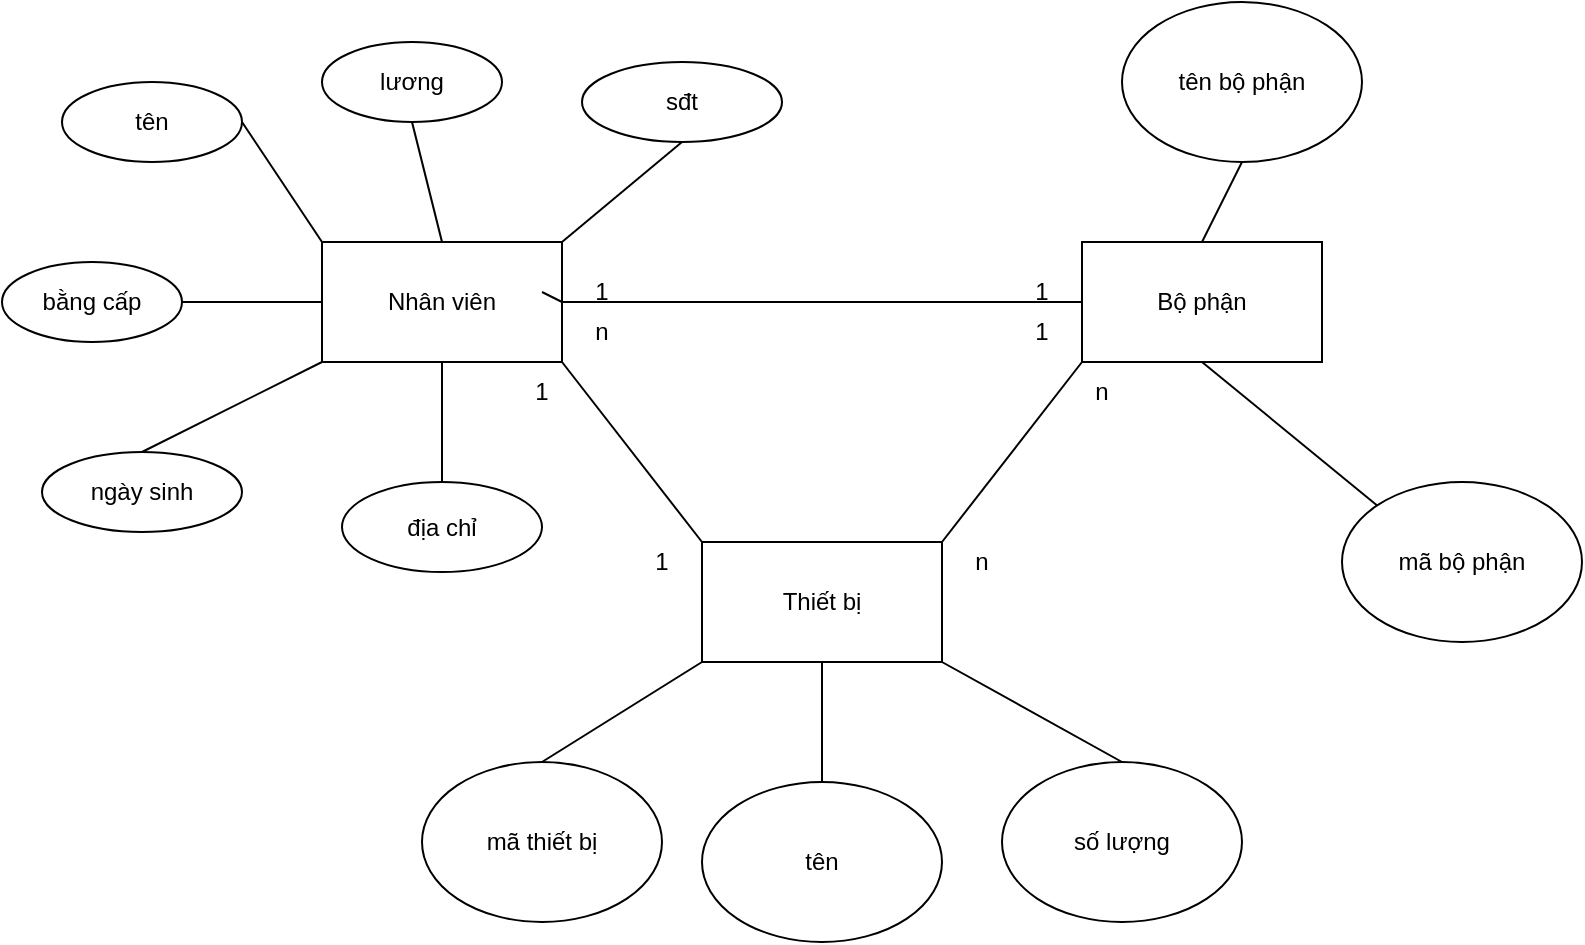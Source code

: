 <mxfile version="19.0.3" type="device"><diagram id="rqXIEHliCm2Uz_guf1Qm" name="Page-1"><mxGraphModel dx="1102" dy="682" grid="1" gridSize="10" guides="1" tooltips="1" connect="1" arrows="1" fold="1" page="1" pageScale="1" pageWidth="850" pageHeight="1100" math="0" shadow="0"><root><mxCell id="0"/><mxCell id="1" parent="0"/><mxCell id="-pv3QwdcwFKNryak-8r1-1" value="Nhân viên" style="rounded=0;whiteSpace=wrap;html=1;" vertex="1" parent="1"><mxGeometry x="170" y="180" width="120" height="60" as="geometry"/></mxCell><mxCell id="-pv3QwdcwFKNryak-8r1-2" value="Bộ phận" style="rounded=0;whiteSpace=wrap;html=1;" vertex="1" parent="1"><mxGeometry x="550" y="180" width="120" height="60" as="geometry"/></mxCell><mxCell id="-pv3QwdcwFKNryak-8r1-3" value="Thiết bị" style="rounded=0;whiteSpace=wrap;html=1;" vertex="1" parent="1"><mxGeometry x="360" y="330" width="120" height="60" as="geometry"/></mxCell><mxCell id="-pv3QwdcwFKNryak-8r1-4" value="tên" style="ellipse;whiteSpace=wrap;html=1;" vertex="1" parent="1"><mxGeometry x="40" y="100" width="90" height="40" as="geometry"/></mxCell><mxCell id="-pv3QwdcwFKNryak-8r1-5" value="lương" style="ellipse;whiteSpace=wrap;html=1;" vertex="1" parent="1"><mxGeometry x="170" y="80" width="90" height="40" as="geometry"/></mxCell><mxCell id="-pv3QwdcwFKNryak-8r1-6" value="bằng cấp" style="ellipse;whiteSpace=wrap;html=1;" vertex="1" parent="1"><mxGeometry x="10" y="190" width="90" height="40" as="geometry"/></mxCell><mxCell id="-pv3QwdcwFKNryak-8r1-7" value="ngày sinh" style="ellipse;whiteSpace=wrap;html=1;" vertex="1" parent="1"><mxGeometry x="30" y="285" width="100" height="40" as="geometry"/></mxCell><mxCell id="-pv3QwdcwFKNryak-8r1-8" value="sđt" style="ellipse;whiteSpace=wrap;html=1;" vertex="1" parent="1"><mxGeometry x="300" y="90" width="100" height="40" as="geometry"/></mxCell><mxCell id="-pv3QwdcwFKNryak-8r1-9" value="địa chỉ" style="ellipse;whiteSpace=wrap;html=1;" vertex="1" parent="1"><mxGeometry x="180" y="300" width="100" height="45" as="geometry"/></mxCell><mxCell id="-pv3QwdcwFKNryak-8r1-10" value="" style="endArrow=none;html=1;rounded=0;exitX=0;exitY=0;exitDx=0;exitDy=0;entryX=1;entryY=1;entryDx=0;entryDy=0;" edge="1" parent="1" source="-pv3QwdcwFKNryak-8r1-3" target="-pv3QwdcwFKNryak-8r1-1"><mxGeometry width="50" height="50" relative="1" as="geometry"><mxPoint x="400" y="380" as="sourcePoint"/><mxPoint x="450" y="330" as="targetPoint"/></mxGeometry></mxCell><mxCell id="-pv3QwdcwFKNryak-8r1-11" value="" style="endArrow=none;html=1;rounded=0;exitX=1;exitY=0;exitDx=0;exitDy=0;entryX=0;entryY=1;entryDx=0;entryDy=0;" edge="1" parent="1" source="-pv3QwdcwFKNryak-8r1-3" target="-pv3QwdcwFKNryak-8r1-2"><mxGeometry width="50" height="50" relative="1" as="geometry"><mxPoint x="400" y="380" as="sourcePoint"/><mxPoint x="450" y="330" as="targetPoint"/></mxGeometry></mxCell><mxCell id="-pv3QwdcwFKNryak-8r1-12" value="" style="endArrow=none;html=1;rounded=0;exitX=1;exitY=0.5;exitDx=0;exitDy=0;entryX=0;entryY=0.5;entryDx=0;entryDy=0;startArrow=none;" edge="1" parent="1" source="-pv3QwdcwFKNryak-8r1-1" target="-pv3QwdcwFKNryak-8r1-2"><mxGeometry width="50" height="50" relative="1" as="geometry"><mxPoint x="340" y="205" as="sourcePoint"/><mxPoint x="450" y="330" as="targetPoint"/></mxGeometry></mxCell><mxCell id="-pv3QwdcwFKNryak-8r1-13" value="mã thiết bị" style="ellipse;whiteSpace=wrap;html=1;" vertex="1" parent="1"><mxGeometry x="220" y="440" width="120" height="80" as="geometry"/></mxCell><mxCell id="-pv3QwdcwFKNryak-8r1-14" value="tên" style="ellipse;whiteSpace=wrap;html=1;" vertex="1" parent="1"><mxGeometry x="360" y="450" width="120" height="80" as="geometry"/></mxCell><mxCell id="-pv3QwdcwFKNryak-8r1-15" value="số lượng" style="ellipse;whiteSpace=wrap;html=1;" vertex="1" parent="1"><mxGeometry x="510" y="440" width="120" height="80" as="geometry"/></mxCell><mxCell id="-pv3QwdcwFKNryak-8r1-16" value="tên bộ phận" style="ellipse;whiteSpace=wrap;html=1;" vertex="1" parent="1"><mxGeometry x="570" y="60" width="120" height="80" as="geometry"/></mxCell><mxCell id="-pv3QwdcwFKNryak-8r1-18" value="mã bộ phận" style="ellipse;whiteSpace=wrap;html=1;" vertex="1" parent="1"><mxGeometry x="680" y="300" width="120" height="80" as="geometry"/></mxCell><mxCell id="-pv3QwdcwFKNryak-8r1-19" value="" style="endArrow=none;html=1;rounded=0;exitX=0.5;exitY=0;exitDx=0;exitDy=0;entryX=0.5;entryY=1;entryDx=0;entryDy=0;" edge="1" parent="1" source="-pv3QwdcwFKNryak-8r1-14" target="-pv3QwdcwFKNryak-8r1-3"><mxGeometry width="50" height="50" relative="1" as="geometry"><mxPoint x="400" y="380" as="sourcePoint"/><mxPoint x="450" y="330" as="targetPoint"/></mxGeometry></mxCell><mxCell id="-pv3QwdcwFKNryak-8r1-20" value="" style="endArrow=none;html=1;rounded=0;exitX=0;exitY=1;exitDx=0;exitDy=0;entryX=0.5;entryY=0;entryDx=0;entryDy=0;" edge="1" parent="1" source="-pv3QwdcwFKNryak-8r1-3" target="-pv3QwdcwFKNryak-8r1-13"><mxGeometry width="50" height="50" relative="1" as="geometry"><mxPoint x="400" y="380" as="sourcePoint"/><mxPoint x="450" y="330" as="targetPoint"/></mxGeometry></mxCell><mxCell id="-pv3QwdcwFKNryak-8r1-21" value="" style="endArrow=none;html=1;rounded=0;exitX=1;exitY=1;exitDx=0;exitDy=0;entryX=0.5;entryY=0;entryDx=0;entryDy=0;" edge="1" parent="1" source="-pv3QwdcwFKNryak-8r1-3" target="-pv3QwdcwFKNryak-8r1-15"><mxGeometry width="50" height="50" relative="1" as="geometry"><mxPoint x="400" y="380" as="sourcePoint"/><mxPoint x="450" y="330" as="targetPoint"/></mxGeometry></mxCell><mxCell id="-pv3QwdcwFKNryak-8r1-22" value="" style="endArrow=none;html=1;rounded=0;entryX=0.5;entryY=0;entryDx=0;entryDy=0;" edge="1" parent="1" source="-pv3QwdcwFKNryak-8r1-1" target="-pv3QwdcwFKNryak-8r1-9"><mxGeometry width="50" height="50" relative="1" as="geometry"><mxPoint x="400" y="380" as="sourcePoint"/><mxPoint x="450" y="330" as="targetPoint"/></mxGeometry></mxCell><mxCell id="-pv3QwdcwFKNryak-8r1-23" value="" style="endArrow=none;html=1;rounded=0;entryX=0;entryY=1;entryDx=0;entryDy=0;exitX=0.5;exitY=0;exitDx=0;exitDy=0;" edge="1" parent="1" source="-pv3QwdcwFKNryak-8r1-7" target="-pv3QwdcwFKNryak-8r1-1"><mxGeometry width="50" height="50" relative="1" as="geometry"><mxPoint x="400" y="380" as="sourcePoint"/><mxPoint x="450" y="330" as="targetPoint"/></mxGeometry></mxCell><mxCell id="-pv3QwdcwFKNryak-8r1-24" value="" style="endArrow=none;html=1;rounded=0;exitX=1;exitY=0.5;exitDx=0;exitDy=0;entryX=0;entryY=0.5;entryDx=0;entryDy=0;" edge="1" parent="1" source="-pv3QwdcwFKNryak-8r1-6" target="-pv3QwdcwFKNryak-8r1-1"><mxGeometry width="50" height="50" relative="1" as="geometry"><mxPoint x="400" y="380" as="sourcePoint"/><mxPoint x="450" y="330" as="targetPoint"/></mxGeometry></mxCell><mxCell id="-pv3QwdcwFKNryak-8r1-27" value="" style="endArrow=none;html=1;rounded=0;exitX=1;exitY=0.5;exitDx=0;exitDy=0;entryX=0;entryY=0;entryDx=0;entryDy=0;" edge="1" parent="1" source="-pv3QwdcwFKNryak-8r1-4" target="-pv3QwdcwFKNryak-8r1-1"><mxGeometry width="50" height="50" relative="1" as="geometry"><mxPoint x="400" y="380" as="sourcePoint"/><mxPoint x="450" y="330" as="targetPoint"/></mxGeometry></mxCell><mxCell id="-pv3QwdcwFKNryak-8r1-29" value="" style="endArrow=none;html=1;rounded=0;entryX=0.5;entryY=1;entryDx=0;entryDy=0;exitX=0.5;exitY=0;exitDx=0;exitDy=0;" edge="1" parent="1" source="-pv3QwdcwFKNryak-8r1-1" target="-pv3QwdcwFKNryak-8r1-5"><mxGeometry width="50" height="50" relative="1" as="geometry"><mxPoint x="400" y="380" as="sourcePoint"/><mxPoint x="450" y="330" as="targetPoint"/></mxGeometry></mxCell><mxCell id="-pv3QwdcwFKNryak-8r1-30" value="" style="endArrow=none;html=1;rounded=0;exitX=1;exitY=0;exitDx=0;exitDy=0;entryX=0.5;entryY=1;entryDx=0;entryDy=0;" edge="1" parent="1" source="-pv3QwdcwFKNryak-8r1-1" target="-pv3QwdcwFKNryak-8r1-8"><mxGeometry width="50" height="50" relative="1" as="geometry"><mxPoint x="400" y="380" as="sourcePoint"/><mxPoint x="450" y="330" as="targetPoint"/></mxGeometry></mxCell><mxCell id="-pv3QwdcwFKNryak-8r1-31" value="" style="endArrow=none;html=1;rounded=0;exitX=0.5;exitY=0;exitDx=0;exitDy=0;entryX=0.5;entryY=1;entryDx=0;entryDy=0;" edge="1" parent="1" source="-pv3QwdcwFKNryak-8r1-2" target="-pv3QwdcwFKNryak-8r1-16"><mxGeometry width="50" height="50" relative="1" as="geometry"><mxPoint x="400" y="380" as="sourcePoint"/><mxPoint x="450" y="330" as="targetPoint"/></mxGeometry></mxCell><mxCell id="-pv3QwdcwFKNryak-8r1-33" value="" style="endArrow=none;html=1;rounded=0;entryX=0;entryY=0;entryDx=0;entryDy=0;exitX=0.5;exitY=1;exitDx=0;exitDy=0;" edge="1" parent="1" source="-pv3QwdcwFKNryak-8r1-2" target="-pv3QwdcwFKNryak-8r1-18"><mxGeometry width="50" height="50" relative="1" as="geometry"><mxPoint x="400" y="380" as="sourcePoint"/><mxPoint x="450" y="330" as="targetPoint"/></mxGeometry></mxCell><mxCell id="-pv3QwdcwFKNryak-8r1-35" value="" style="endArrow=none;html=1;rounded=0;exitX=1;exitY=0.5;exitDx=0;exitDy=0;entryX=0;entryY=0.5;entryDx=0;entryDy=0;" edge="1" parent="1" source="-pv3QwdcwFKNryak-8r1-1"><mxGeometry width="50" height="50" relative="1" as="geometry"><mxPoint x="290" y="210" as="sourcePoint"/><mxPoint x="280" y="205" as="targetPoint"/></mxGeometry></mxCell><mxCell id="-pv3QwdcwFKNryak-8r1-37" value="1" style="text;html=1;strokeColor=none;fillColor=none;align=center;verticalAlign=middle;whiteSpace=wrap;rounded=0;" vertex="1" parent="1"><mxGeometry x="280" y="190" width="60" height="30" as="geometry"/></mxCell><mxCell id="-pv3QwdcwFKNryak-8r1-38" value="1" style="text;html=1;strokeColor=none;fillColor=none;align=center;verticalAlign=middle;whiteSpace=wrap;rounded=0;" vertex="1" parent="1"><mxGeometry x="500" y="190" width="60" height="30" as="geometry"/></mxCell><mxCell id="-pv3QwdcwFKNryak-8r1-39" value="1" style="text;html=1;strokeColor=none;fillColor=none;align=center;verticalAlign=middle;whiteSpace=wrap;rounded=0;" vertex="1" parent="1"><mxGeometry x="250" y="240" width="60" height="30" as="geometry"/></mxCell><mxCell id="-pv3QwdcwFKNryak-8r1-40" value="1" style="text;html=1;strokeColor=none;fillColor=none;align=center;verticalAlign=middle;whiteSpace=wrap;rounded=0;" vertex="1" parent="1"><mxGeometry x="310" y="325" width="60" height="30" as="geometry"/></mxCell><mxCell id="-pv3QwdcwFKNryak-8r1-41" value="n" style="text;html=1;strokeColor=none;fillColor=none;align=center;verticalAlign=middle;whiteSpace=wrap;rounded=0;" vertex="1" parent="1"><mxGeometry x="530" y="240" width="60" height="30" as="geometry"/></mxCell><mxCell id="-pv3QwdcwFKNryak-8r1-42" value="n" style="text;html=1;strokeColor=none;fillColor=none;align=center;verticalAlign=middle;whiteSpace=wrap;rounded=0;" vertex="1" parent="1"><mxGeometry x="470" y="320" width="60" height="40" as="geometry"/></mxCell><mxCell id="-pv3QwdcwFKNryak-8r1-43" value="n" style="text;html=1;strokeColor=none;fillColor=none;align=center;verticalAlign=middle;whiteSpace=wrap;rounded=0;" vertex="1" parent="1"><mxGeometry x="280" y="210" width="60" height="30" as="geometry"/></mxCell><mxCell id="-pv3QwdcwFKNryak-8r1-44" value="1" style="text;html=1;strokeColor=none;fillColor=none;align=center;verticalAlign=middle;whiteSpace=wrap;rounded=0;" vertex="1" parent="1"><mxGeometry x="500" y="210" width="60" height="30" as="geometry"/></mxCell></root></mxGraphModel></diagram></mxfile>
